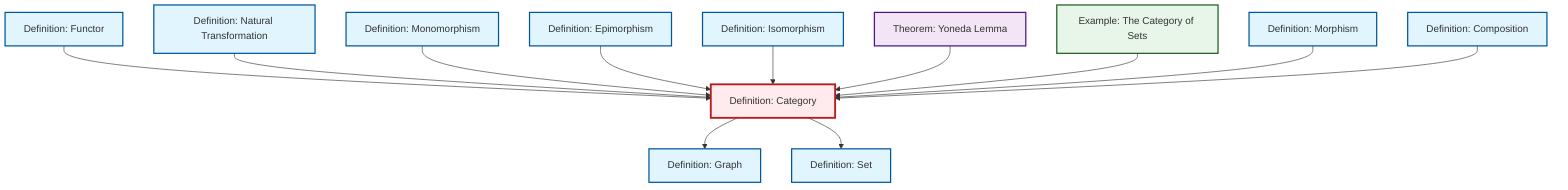 graph TD
    classDef definition fill:#e1f5fe,stroke:#01579b,stroke-width:2px
    classDef theorem fill:#f3e5f5,stroke:#4a148c,stroke-width:2px
    classDef axiom fill:#fff3e0,stroke:#e65100,stroke-width:2px
    classDef example fill:#e8f5e9,stroke:#1b5e20,stroke-width:2px
    classDef current fill:#ffebee,stroke:#b71c1c,stroke-width:3px
    def-set["Definition: Set"]:::definition
    ex-set-category["Example: The Category of Sets"]:::example
    def-natural-transformation["Definition: Natural Transformation"]:::definition
    def-morphism["Definition: Morphism"]:::definition
    def-isomorphism["Definition: Isomorphism"]:::definition
    thm-yoneda["Theorem: Yoneda Lemma"]:::theorem
    def-epimorphism["Definition: Epimorphism"]:::definition
    def-composition["Definition: Composition"]:::definition
    def-category["Definition: Category"]:::definition
    def-functor["Definition: Functor"]:::definition
    def-monomorphism["Definition: Monomorphism"]:::definition
    def-graph["Definition: Graph"]:::definition
    def-functor --> def-category
    def-natural-transformation --> def-category
    def-monomorphism --> def-category
    def-category --> def-graph
    def-epimorphism --> def-category
    def-isomorphism --> def-category
    def-category --> def-set
    thm-yoneda --> def-category
    ex-set-category --> def-category
    def-morphism --> def-category
    def-composition --> def-category
    class def-category current
